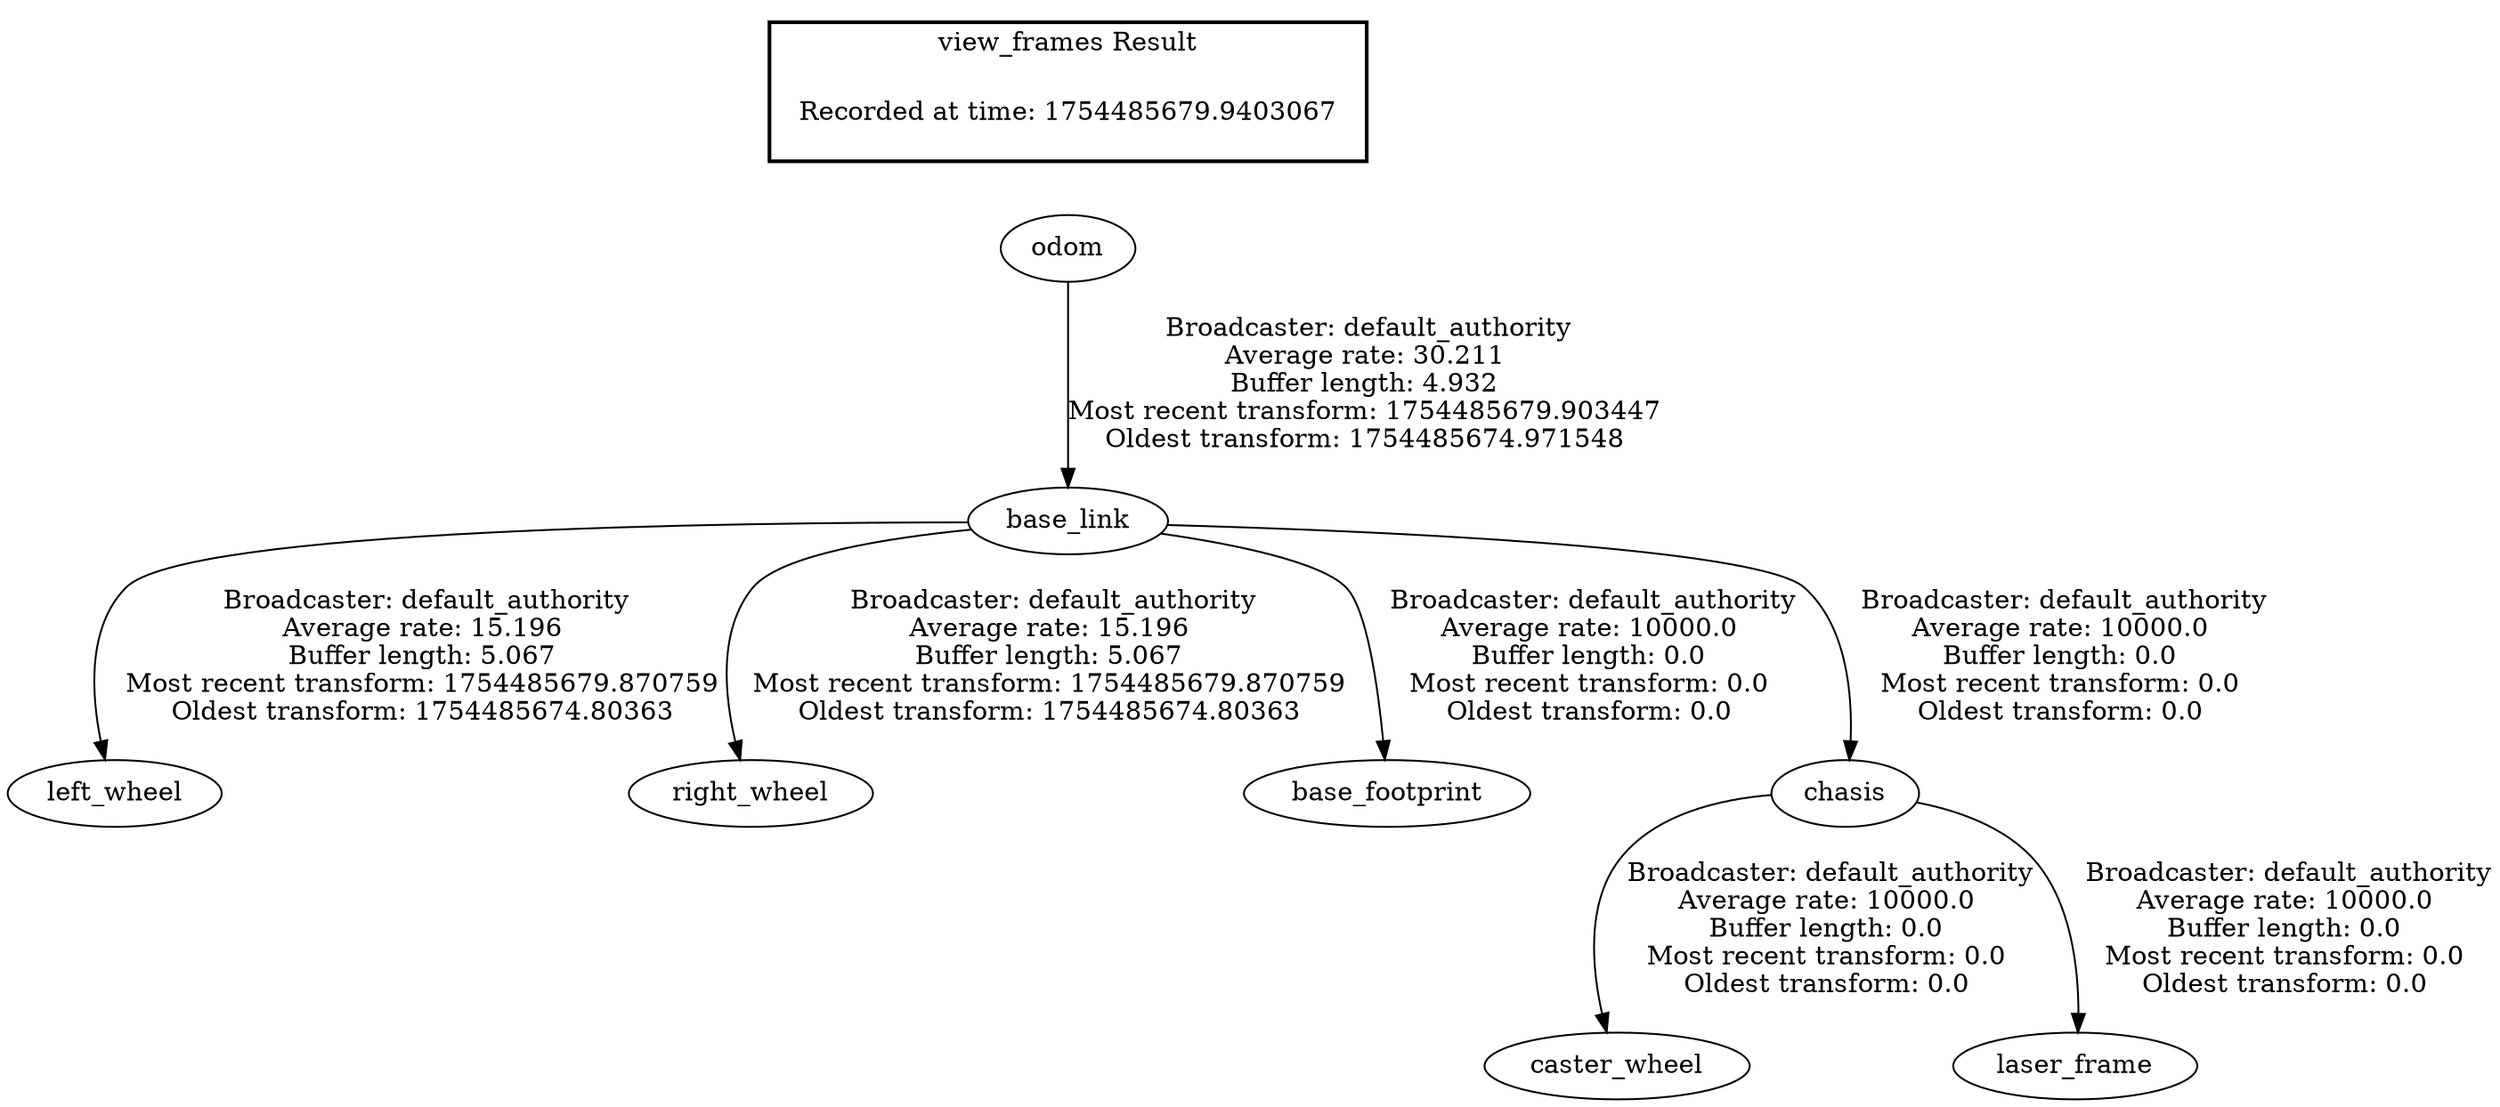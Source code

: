 digraph G {
"base_link" -> "left_wheel"[label=" Broadcaster: default_authority\nAverage rate: 15.196\nBuffer length: 5.067\nMost recent transform: 1754485679.870759\nOldest transform: 1754485674.80363\n"];
"odom" -> "base_link"[label=" Broadcaster: default_authority\nAverage rate: 30.211\nBuffer length: 4.932\nMost recent transform: 1754485679.903447\nOldest transform: 1754485674.971548\n"];
"base_link" -> "right_wheel"[label=" Broadcaster: default_authority\nAverage rate: 15.196\nBuffer length: 5.067\nMost recent transform: 1754485679.870759\nOldest transform: 1754485674.80363\n"];
"base_link" -> "base_footprint"[label=" Broadcaster: default_authority\nAverage rate: 10000.0\nBuffer length: 0.0\nMost recent transform: 0.0\nOldest transform: 0.0\n"];
"chasis" -> "caster_wheel"[label=" Broadcaster: default_authority\nAverage rate: 10000.0\nBuffer length: 0.0\nMost recent transform: 0.0\nOldest transform: 0.0\n"];
"base_link" -> "chasis"[label=" Broadcaster: default_authority\nAverage rate: 10000.0\nBuffer length: 0.0\nMost recent transform: 0.0\nOldest transform: 0.0\n"];
"chasis" -> "laser_frame"[label=" Broadcaster: default_authority\nAverage rate: 10000.0\nBuffer length: 0.0\nMost recent transform: 0.0\nOldest transform: 0.0\n"];
edge [style=invis];
 subgraph cluster_legend { style=bold; color=black; label ="view_frames Result";
"Recorded at time: 1754485679.9403067"[ shape=plaintext ] ;
}->"odom";
}